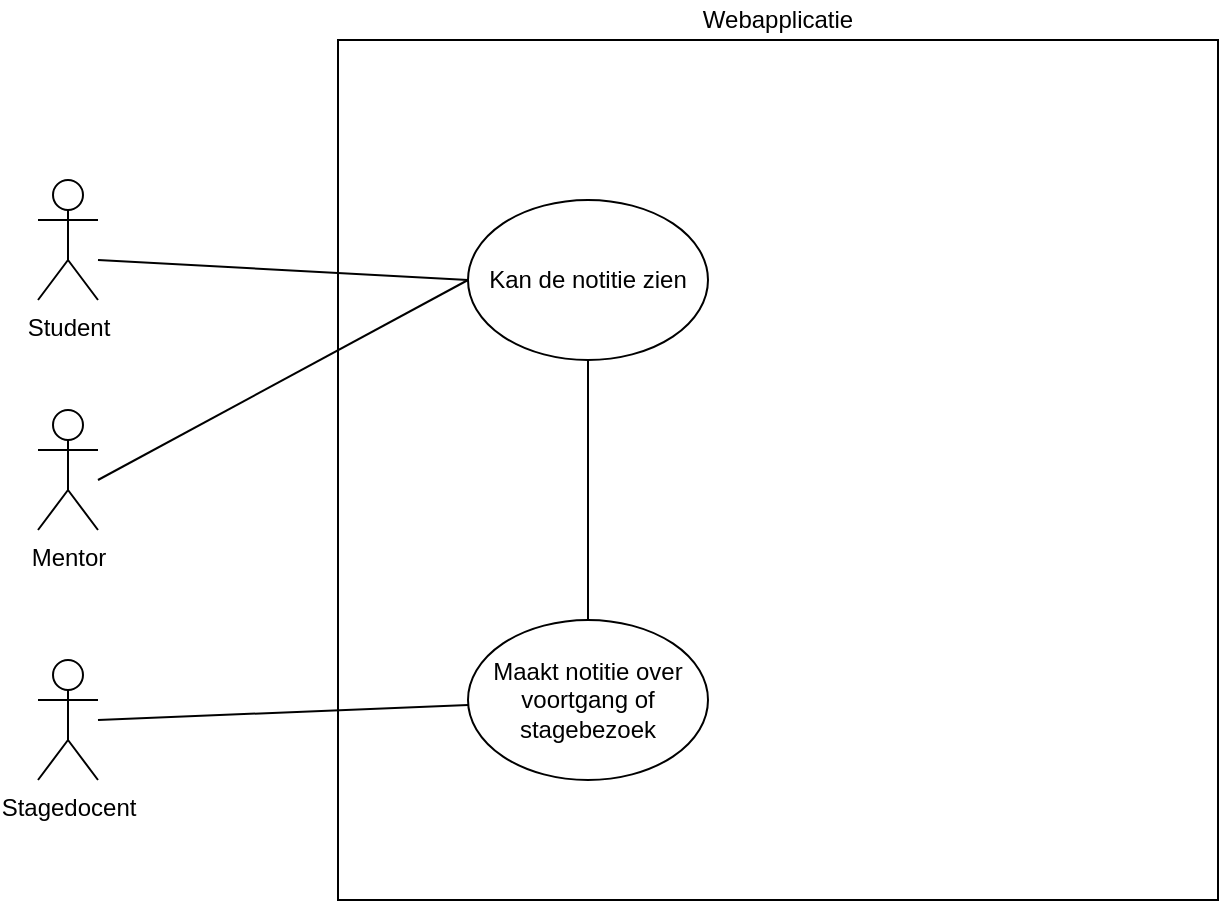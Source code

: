 <mxfile version="12.3.3" type="device" pages="1"><diagram id="_mfk0em7KyxZHMxPCS8r" name="Page-1"><mxGraphModel dx="1278" dy="552" grid="1" gridSize="10" guides="1" tooltips="1" connect="1" arrows="1" fold="1" page="1" pageScale="1" pageWidth="850" pageHeight="1100" math="0" shadow="0"><root><mxCell id="0"/><mxCell id="1" parent="0"/><mxCell id="aGA0YAeqUdbF9yp8rule-1" value="Student" style="shape=umlActor;verticalLabelPosition=bottom;labelBackgroundColor=#ffffff;verticalAlign=top;html=1;outlineConnect=0;" parent="1" vertex="1"><mxGeometry x="90" y="110" width="30" height="60" as="geometry"/></mxCell><mxCell id="aGA0YAeqUdbF9yp8rule-4" value="" style="rounded=0;whiteSpace=wrap;html=1;" parent="1" vertex="1"><mxGeometry x="240" y="40" width="440" height="430" as="geometry"/></mxCell><mxCell id="aGA0YAeqUdbF9yp8rule-5" value="Webapplicatie" style="text;html=1;strokeColor=none;fillColor=none;align=center;verticalAlign=middle;whiteSpace=wrap;rounded=0;" parent="1" vertex="1"><mxGeometry x="440" y="20" width="40" height="20" as="geometry"/></mxCell><mxCell id="jVUEM7rOkYkqLViE0H0y-1" value="" style="endArrow=none;html=1;" edge="1" parent="1" source="jVUEM7rOkYkqLViE0H0y-11"><mxGeometry width="50" height="50" relative="1" as="geometry"><mxPoint x="200" y="370" as="sourcePoint"/><mxPoint x="120" y="380" as="targetPoint"/></mxGeometry></mxCell><mxCell id="jVUEM7rOkYkqLViE0H0y-10" value="Stagedocent" style="shape=umlActor;verticalLabelPosition=bottom;labelBackgroundColor=#ffffff;verticalAlign=top;html=1;outlineConnect=0;" vertex="1" parent="1"><mxGeometry x="90" y="350" width="30" height="60" as="geometry"/></mxCell><mxCell id="jVUEM7rOkYkqLViE0H0y-11" value="Maakt notitie over voortgang of stagebezoek" style="ellipse;whiteSpace=wrap;html=1;" vertex="1" parent="1"><mxGeometry x="305" y="330" width="120" height="80" as="geometry"/></mxCell><mxCell id="jVUEM7rOkYkqLViE0H0y-12" value="Kan de notitie zien" style="ellipse;whiteSpace=wrap;html=1;" vertex="1" parent="1"><mxGeometry x="305" y="120" width="120" height="80" as="geometry"/></mxCell><mxCell id="jVUEM7rOkYkqLViE0H0y-13" value="Mentor" style="shape=umlActor;verticalLabelPosition=bottom;labelBackgroundColor=#ffffff;verticalAlign=top;html=1;outlineConnect=0;" vertex="1" parent="1"><mxGeometry x="90" y="225" width="30" height="60" as="geometry"/></mxCell><mxCell id="jVUEM7rOkYkqLViE0H0y-14" value="" style="endArrow=none;html=1;entryX=0;entryY=0.5;entryDx=0;entryDy=0;" edge="1" parent="1" target="jVUEM7rOkYkqLViE0H0y-12"><mxGeometry width="50" height="50" relative="1" as="geometry"><mxPoint x="120" y="150" as="sourcePoint"/><mxPoint x="220" y="150" as="targetPoint"/></mxGeometry></mxCell><mxCell id="jVUEM7rOkYkqLViE0H0y-15" value="" style="endArrow=none;html=1;entryX=0;entryY=0.5;entryDx=0;entryDy=0;" edge="1" parent="1" target="jVUEM7rOkYkqLViE0H0y-12"><mxGeometry width="50" height="50" relative="1" as="geometry"><mxPoint x="120" y="260" as="sourcePoint"/><mxPoint x="210" y="240" as="targetPoint"/></mxGeometry></mxCell><mxCell id="jVUEM7rOkYkqLViE0H0y-16" value="" style="endArrow=none;html=1;entryX=0.5;entryY=1;entryDx=0;entryDy=0;" edge="1" parent="1" source="jVUEM7rOkYkqLViE0H0y-11" target="jVUEM7rOkYkqLViE0H0y-12"><mxGeometry width="50" height="50" relative="1" as="geometry"><mxPoint x="320" y="280" as="sourcePoint"/><mxPoint x="370" y="240" as="targetPoint"/></mxGeometry></mxCell></root></mxGraphModel></diagram></mxfile>